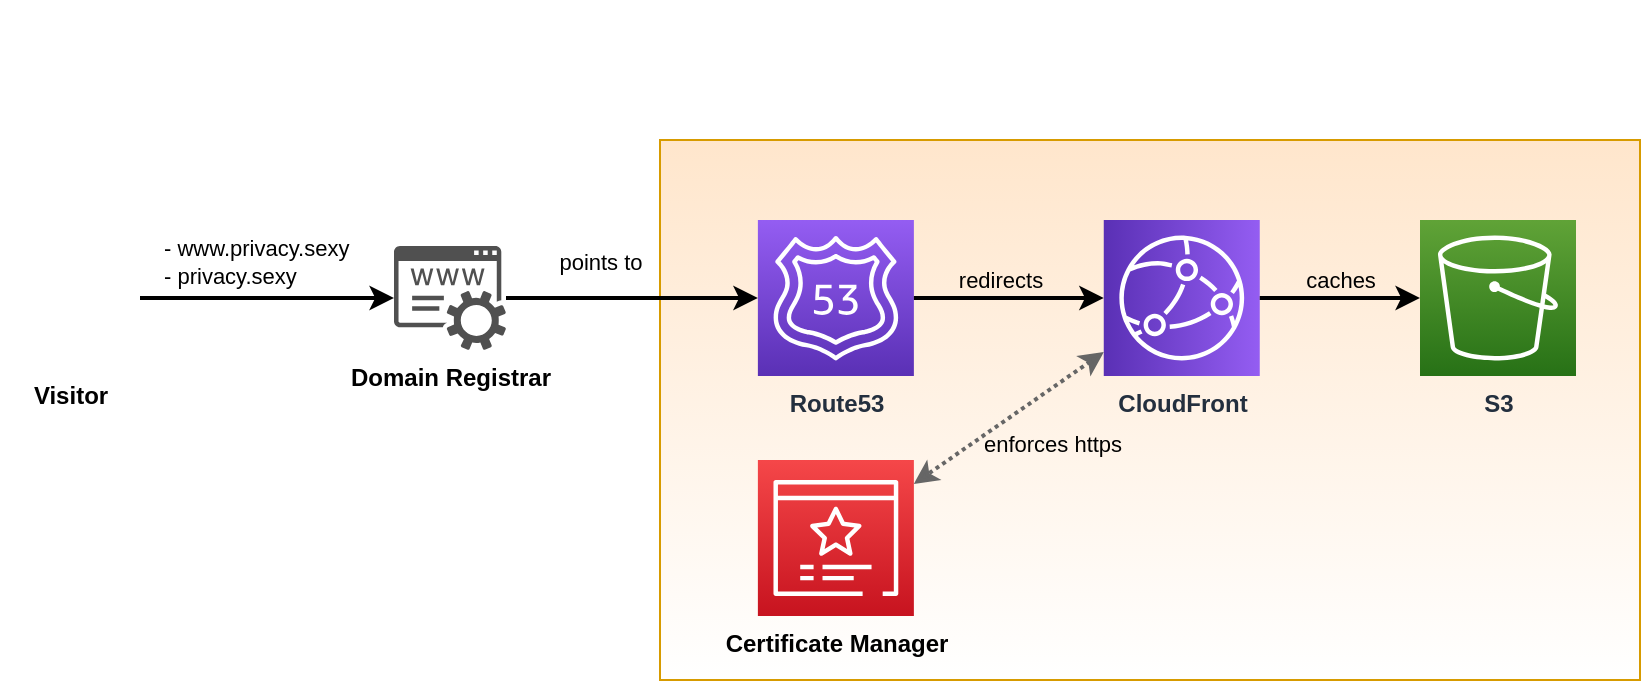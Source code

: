 <mxfile version="12.4.7" type="device"><diagram id="BVMBOj3UG5-BUR7rQ3gz" name="Page-1"><mxGraphModel dx="1037" dy="-145" grid="1" gridSize="10" guides="1" tooltips="1" connect="1" arrows="1" fold="1" page="1" pageScale="1" pageWidth="850" pageHeight="1100" math="0" shadow="0"><root><mxCell id="0"/><mxCell id="1" parent="0"/><mxCell id="LXXvwI7bY6RTK7_c2ZxK-1" value="" style="rounded=0;whiteSpace=wrap;html=1;fillColor=#ffe6cc;strokeColor=#d79b00;gradientColor=#ffffff;" vertex="1" parent="1"><mxGeometry x="350" y="1200" width="490" height="270" as="geometry"/></mxCell><mxCell id="LXXvwI7bY6RTK7_c2ZxK-2" value="CloudFront" style="outlineConnect=0;fontColor=#232F3E;gradientColor=#945DF2;gradientDirection=north;fillColor=#5A30B5;strokeColor=#ffffff;dashed=0;verticalLabelPosition=bottom;verticalAlign=top;align=center;html=1;fontSize=12;fontStyle=1;aspect=fixed;shape=mxgraph.aws4.resourceIcon;resIcon=mxgraph.aws4.cloudfront;labelPosition=center;direction=south;" vertex="1" parent="1"><mxGeometry x="571.88" y="1240" width="78" height="78" as="geometry"/></mxCell><mxCell id="LXXvwI7bY6RTK7_c2ZxK-3" value="S3" style="outlineConnect=0;fontColor=#232F3E;gradientColor=#60A337;gradientDirection=north;fillColor=#277116;strokeColor=#ffffff;dashed=0;verticalLabelPosition=bottom;verticalAlign=top;align=center;html=1;fontSize=12;fontStyle=1;aspect=fixed;shape=mxgraph.aws4.resourceIcon;resIcon=mxgraph.aws4.s3;rounded=1;shadow=0;glass=0;comic=0;" vertex="1" parent="1"><mxGeometry x="730.0" y="1240" width="78" height="78" as="geometry"/></mxCell><mxCell id="LXXvwI7bY6RTK7_c2ZxK-4" value="Visitor" style="shape=image;html=1;verticalAlign=top;verticalLabelPosition=bottom;labelBackgroundColor=#ffffff;imageAspect=0;aspect=fixed;image=https://cdn2.iconfinder.com/data/icons/new-year-resolutions/64/resolutions-09-128.png;labelPosition=center;align=center;fontStyle=1" vertex="1" parent="1"><mxGeometry x="20" y="1244" width="70" height="70" as="geometry"/></mxCell><mxCell id="LXXvwI7bY6RTK7_c2ZxK-5" value="Domain Registrar" style="pointerEvents=1;shadow=0;dashed=0;html=1;strokeColor=none;fillColor=#505050;labelPosition=center;verticalLabelPosition=bottom;verticalAlign=top;outlineConnect=0;align=center;shape=mxgraph.office.services.registrar_service;fontStyle=1" vertex="1" parent="1"><mxGeometry x="217" y="1253" width="56" height="52" as="geometry"/></mxCell><mxCell id="LXXvwI7bY6RTK7_c2ZxK-6" value="- www.privacy.sexy&lt;br&gt;- privacy.sexy" style="edgeStyle=orthogonalEdgeStyle;rounded=0;orthogonalLoop=1;jettySize=auto;html=1;strokeWidth=2;fillColor=#dae8fc;strokeColor=#000000;align=left;" edge="1" parent="1" source="LXXvwI7bY6RTK7_c2ZxK-4" target="LXXvwI7bY6RTK7_c2ZxK-5"><mxGeometry x="-0.004" y="56" relative="1" as="geometry"><mxPoint x="476.937" y="1250" as="sourcePoint"/><mxPoint x="476.937" y="1414.92" as="targetPoint"/><mxPoint x="-53" y="38" as="offset"/></mxGeometry></mxCell><mxCell id="LXXvwI7bY6RTK7_c2ZxK-7" value="&lt;b&gt;Route53&lt;/b&gt;" style="outlineConnect=0;fontColor=#232F3E;gradientColor=#945DF2;gradientDirection=north;fillColor=#5A30B5;strokeColor=#ffffff;dashed=0;verticalLabelPosition=bottom;verticalAlign=top;align=center;html=1;fontSize=12;fontStyle=0;aspect=fixed;shape=mxgraph.aws4.resourceIcon;resIcon=mxgraph.aws4.route_53;" vertex="1" parent="1"><mxGeometry x="398.94" y="1240" width="78" height="78" as="geometry"/></mxCell><mxCell id="LXXvwI7bY6RTK7_c2ZxK-8" value="points to" style="edgeStyle=orthogonalEdgeStyle;rounded=0;orthogonalLoop=1;jettySize=auto;html=1;strokeWidth=2;fillColor=#dae8fc;strokeColor=#000000;" edge="1" parent="1" source="LXXvwI7bY6RTK7_c2ZxK-5" target="LXXvwI7bY6RTK7_c2ZxK-7"><mxGeometry x="-0.254" y="18" relative="1" as="geometry"><mxPoint x="82.94" y="1285" as="sourcePoint"/><mxPoint x="248.75" y="1285" as="targetPoint"/><mxPoint as="offset"/></mxGeometry></mxCell><mxCell id="LXXvwI7bY6RTK7_c2ZxK-9" value="redirects" style="edgeStyle=orthogonalEdgeStyle;rounded=0;orthogonalLoop=1;jettySize=auto;html=1;strokeWidth=2;fillColor=#dae8fc;strokeColor=#000000;labelBackgroundColor=none;fontColor=#000000;" edge="1" parent="1" source="LXXvwI7bY6RTK7_c2ZxK-7" target="LXXvwI7bY6RTK7_c2ZxK-2"><mxGeometry x="-0.093" y="9" relative="1" as="geometry"><mxPoint x="304.75" y="1285.333" as="sourcePoint"/><mxPoint x="408.94" y="1287.833" as="targetPoint"/><mxPoint as="offset"/></mxGeometry></mxCell><mxCell id="LXXvwI7bY6RTK7_c2ZxK-11" value="enforces https" style="rounded=0;orthogonalLoop=1;jettySize=auto;html=1;strokeWidth=2;fillColor=#f5f5f5;strokeColor=#666666;startArrow=classic;startFill=1;dashed=1;dashPattern=1 1;fontColor=#000000;labelBackgroundColor=none;" edge="1" parent="1" source="LXXvwI7bY6RTK7_c2ZxK-2" target="LXXvwI7bY6RTK7_c2ZxK-14"><mxGeometry x="-0.166" y="23" relative="1" as="geometry"><mxPoint x="486.94" y="1287.833" as="sourcePoint"/><mxPoint x="466.44" y="1368.682" as="targetPoint"/><mxPoint as="offset"/></mxGeometry></mxCell><mxCell id="LXXvwI7bY6RTK7_c2ZxK-12" value="caches" style="edgeStyle=orthogonalEdgeStyle;rounded=0;orthogonalLoop=1;jettySize=auto;html=1;strokeWidth=2;fillColor=#dae8fc;strokeColor=#000000;labelBackgroundColor=none;" edge="1" parent="1" source="LXXvwI7bY6RTK7_c2ZxK-2" target="LXXvwI7bY6RTK7_c2ZxK-3"><mxGeometry x="0.002" y="9" relative="1" as="geometry"><mxPoint x="486.94" y="1288" as="sourcePoint"/><mxPoint x="593.47" y="1289" as="targetPoint"/><mxPoint as="offset"/></mxGeometry></mxCell><mxCell id="LXXvwI7bY6RTK7_c2ZxK-13" value="" style="shape=image;html=1;verticalAlign=top;verticalLabelPosition=bottom;labelBackgroundColor=#ffffff;imageAspect=0;aspect=fixed;image=https://cdn2.iconfinder.com/data/icons/amazon-aws-stencils/100/Non-Service_Specific_copy__AWS_Cloud-128.png" vertex="1" parent="1"><mxGeometry x="319.57" y="1130" width="98.33" height="98.33" as="geometry"/></mxCell><mxCell id="LXXvwI7bY6RTK7_c2ZxK-14" value="&lt;span style=&quot;color: rgb(0 , 0 , 0)&quot;&gt;Certificate Manager&lt;/span&gt;" style="outlineConnect=0;fontColor=#232F3E;gradientColor=#F54749;gradientDirection=north;fillColor=#C7131F;strokeColor=#ffffff;dashed=0;verticalLabelPosition=bottom;verticalAlign=top;align=center;html=1;fontSize=12;fontStyle=1;aspect=fixed;shape=mxgraph.aws4.resourceIcon;resIcon=mxgraph.aws4.certificate_manager_3;" vertex="1" parent="1"><mxGeometry x="398.94" y="1360" width="78" height="78" as="geometry"/></mxCell></root></mxGraphModel></diagram></mxfile>